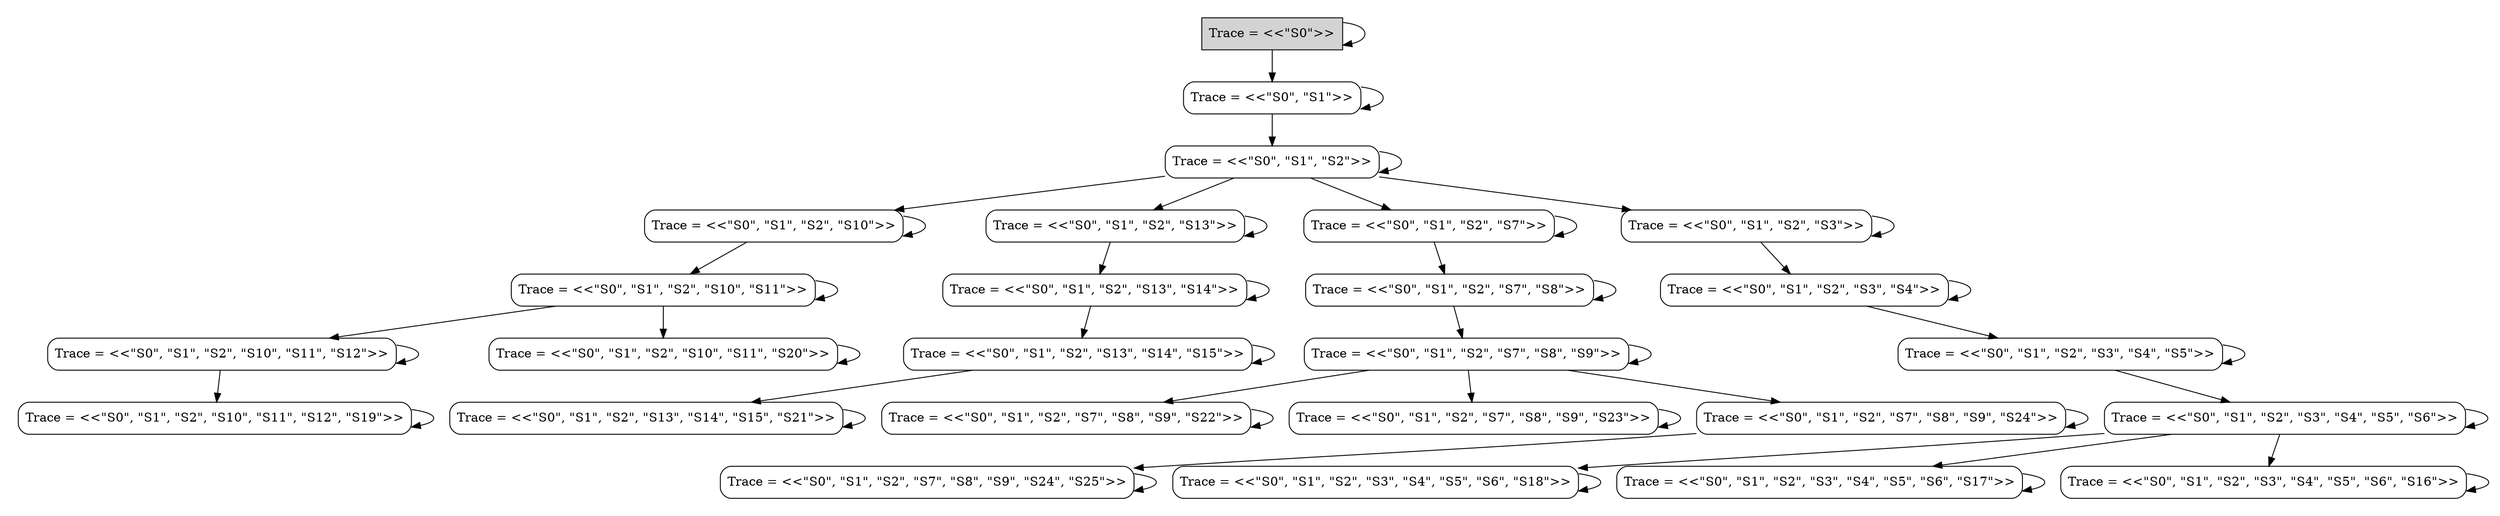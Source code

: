 digraph DiskGraph {
node [shape=box,style=rounded]
nodesep=0.35;
subgraph cluster_graph {
color="white";
9170330862829481085 [label="Trace = <<\"S0\">>",style = filled]
9170330862829481085 -> 9170330862829481085;
9170330862829481085 [label="Trace = <<\"S0\">>",tooltip="Trace = <<\"S0\">>"];
9170330862829481085 -> 2664060799627255119;
2664060799627255119 [label="Trace = <<\"S0\", \"S1\">>",tooltip="Trace = <<\"S0\", \"S1\">>"];
2664060799627255119 -> -5832071712998848056;
-5832071712998848056 [label="Trace = <<\"S0\", \"S1\", \"S2\">>",tooltip="Trace = <<\"S0\", \"S1\", \"S2\">>"];
2664060799627255119 -> 2664060799627255119;
2664060799627255119 [label="Trace = <<\"S0\", \"S1\">>",tooltip="Trace = <<\"S0\", \"S1\">>"];
-5832071712998848056 -> -252126577696239870;
-252126577696239870 [label="Trace = <<\"S0\", \"S1\", \"S2\", \"S10\">>",tooltip="Trace = <<\"S0\", \"S1\", \"S2\", \"S10\">>"];
-5832071712998848056 -> 4341198567024132629;
4341198567024132629 [label="Trace = <<\"S0\", \"S1\", \"S2\", \"S13\">>",tooltip="Trace = <<\"S0\", \"S1\", \"S2\", \"S13\">>"];
-5832071712998848056 -> -8066259051006430298;
-8066259051006430298 [label="Trace = <<\"S0\", \"S1\", \"S2\", \"S7\">>",tooltip="Trace = <<\"S0\", \"S1\", \"S2\", \"S7\">>"];
-5832071712998848056 -> -5832071712998848056;
-5832071712998848056 [label="Trace = <<\"S0\", \"S1\", \"S2\">>",tooltip="Trace = <<\"S0\", \"S1\", \"S2\">>"];
-5832071712998848056 -> 2425953285808882860;
2425953285808882860 [label="Trace = <<\"S0\", \"S1\", \"S2\", \"S3\">>",tooltip="Trace = <<\"S0\", \"S1\", \"S2\", \"S3\">>"];
-8066259051006430298 -> -2053438876718816303;
-2053438876718816303 [label="Trace = <<\"S0\", \"S1\", \"S2\", \"S7\", \"S8\">>",tooltip="Trace = <<\"S0\", \"S1\", \"S2\", \"S7\", \"S8\">>"];
-8066259051006430298 -> -8066259051006430298;
-8066259051006430298 [label="Trace = <<\"S0\", \"S1\", \"S2\", \"S7\">>",tooltip="Trace = <<\"S0\", \"S1\", \"S2\", \"S7\">>"];
-2053438876718816303 -> -2053438876718816303;
-2053438876718816303 [label="Trace = <<\"S0\", \"S1\", \"S2\", \"S7\", \"S8\">>",tooltip="Trace = <<\"S0\", \"S1\", \"S2\", \"S7\", \"S8\">>"];
-2053438876718816303 -> 6520205169727452730;
6520205169727452730 [label="Trace = <<\"S0\", \"S1\", \"S2\", \"S7\", \"S8\", \"S9\">>",tooltip="Trace = <<\"S0\", \"S1\", \"S2\", \"S7\", \"S8\", \"S9\">>"];
6520205169727452730 -> -7333336047462694780;
-7333336047462694780 [label="Trace = <<\"S0\", \"S1\", \"S2\", \"S7\", \"S8\", \"S9\", \"S22\">>",tooltip="Trace = <<\"S0\", \"S1\", \"S2\", \"S7\", \"S8\", \"S9\", \"S22\">>"];
6520205169727452730 -> 168785333749495318;
168785333749495318 [label="Trace = <<\"S0\", \"S1\", \"S2\", \"S7\", \"S8\", \"S9\", \"S23\">>",tooltip="Trace = <<\"S0\", \"S1\", \"S2\", \"S7\", \"S8\", \"S9\", \"S23\">>"];
6520205169727452730 -> 6520205169727452730;
6520205169727452730 [label="Trace = <<\"S0\", \"S1\", \"S2\", \"S7\", \"S8\", \"S9\">>",tooltip="Trace = <<\"S0\", \"S1\", \"S2\", \"S7\", \"S8\", \"S9\">>"];
6520205169727452730 -> 8308222101824949259;
8308222101824949259 [label="Trace = <<\"S0\", \"S1\", \"S2\", \"S7\", \"S8\", \"S9\", \"S24\">>",tooltip="Trace = <<\"S0\", \"S1\", \"S2\", \"S7\", \"S8\", \"S9\", \"S24\">>"];
-7333336047462694780 -> -7333336047462694780;
-7333336047462694780 [label="Trace = <<\"S0\", \"S1\", \"S2\", \"S7\", \"S8\", \"S9\", \"S22\">>",tooltip="Trace = <<\"S0\", \"S1\", \"S2\", \"S7\", \"S8\", \"S9\", \"S22\">>"];
168785333749495318 -> 168785333749495318;
168785333749495318 [label="Trace = <<\"S0\", \"S1\", \"S2\", \"S7\", \"S8\", \"S9\", \"S23\">>",tooltip="Trace = <<\"S0\", \"S1\", \"S2\", \"S7\", \"S8\", \"S9\", \"S23\">>"];
-252126577696239870 -> -252126577696239870;
-252126577696239870 [label="Trace = <<\"S0\", \"S1\", \"S2\", \"S10\">>",tooltip="Trace = <<\"S0\", \"S1\", \"S2\", \"S10\">>"];
-252126577696239870 -> -1928758527669000172;
-1928758527669000172 [label="Trace = <<\"S0\", \"S1\", \"S2\", \"S10\", \"S11\">>",tooltip="Trace = <<\"S0\", \"S1\", \"S2\", \"S10\", \"S11\">>"];
2425953285808882860 -> -5203303632737068719;
-5203303632737068719 [label="Trace = <<\"S0\", \"S1\", \"S2\", \"S3\", \"S4\">>",tooltip="Trace = <<\"S0\", \"S1\", \"S2\", \"S3\", \"S4\">>"];
2425953285808882860 -> 2425953285808882860;
2425953285808882860 [label="Trace = <<\"S0\", \"S1\", \"S2\", \"S3\">>",tooltip="Trace = <<\"S0\", \"S1\", \"S2\", \"S3\">>"];
8308222101824949259 -> -4863793982989531791;
-4863793982989531791 [label="Trace = <<\"S0\", \"S1\", \"S2\", \"S7\", \"S8\", \"S9\", \"S24\", \"S25\">>",tooltip="Trace = <<\"S0\", \"S1\", \"S2\", \"S7\", \"S8\", \"S9\", \"S24\", \"S25\">>"];
8308222101824949259 -> 8308222101824949259;
8308222101824949259 [label="Trace = <<\"S0\", \"S1\", \"S2\", \"S7\", \"S8\", \"S9\", \"S24\">>",tooltip="Trace = <<\"S0\", \"S1\", \"S2\", \"S7\", \"S8\", \"S9\", \"S24\">>"];
4341198567024132629 -> 4341198567024132629;
4341198567024132629 [label="Trace = <<\"S0\", \"S1\", \"S2\", \"S13\">>",tooltip="Trace = <<\"S0\", \"S1\", \"S2\", \"S13\">>"];
4341198567024132629 -> -6474055388344619363;
-6474055388344619363 [label="Trace = <<\"S0\", \"S1\", \"S2\", \"S13\", \"S14\">>",tooltip="Trace = <<\"S0\", \"S1\", \"S2\", \"S13\", \"S14\">>"];
2607233131598887930 -> 2607233131598887930;
2607233131598887930 [label="Trace = <<\"S0\", \"S1\", \"S2\", \"S10\", \"S11\", \"S12\">>",tooltip="Trace = <<\"S0\", \"S1\", \"S2\", \"S10\", \"S11\", \"S12\">>"];
2607233131598887930 -> 4039982788048234765;
4039982788048234765 [label="Trace = <<\"S0\", \"S1\", \"S2\", \"S10\", \"S11\", \"S12\", \"S19\">>",tooltip="Trace = <<\"S0\", \"S1\", \"S2\", \"S10\", \"S11\", \"S12\", \"S19\">>"];
-5685809947257719749 -> 147561577784110880;
147561577784110880 [label="Trace = <<\"S0\", \"S1\", \"S2\", \"S3\", \"S4\", \"S5\", \"S6\">>",tooltip="Trace = <<\"S0\", \"S1\", \"S2\", \"S3\", \"S4\", \"S5\", \"S6\">>"];
-5685809947257719749 -> -5685809947257719749;
-5685809947257719749 [label="Trace = <<\"S0\", \"S1\", \"S2\", \"S3\", \"S4\", \"S5\">>",tooltip="Trace = <<\"S0\", \"S1\", \"S2\", \"S3\", \"S4\", \"S5\">>"];
1992779709024950405 -> 1992779709024950405;
1992779709024950405 [label="Trace = <<\"S0\", \"S1\", \"S2\", \"S10\", \"S11\", \"S20\">>",tooltip="Trace = <<\"S0\", \"S1\", \"S2\", \"S10\", \"S11\", \"S20\">>"];
-4863793982989531791 -> -4863793982989531791;
-4863793982989531791 [label="Trace = <<\"S0\", \"S1\", \"S2\", \"S7\", \"S8\", \"S9\", \"S24\", \"S25\">>",tooltip="Trace = <<\"S0\", \"S1\", \"S2\", \"S7\", \"S8\", \"S9\", \"S24\", \"S25\">>"];
-6474055388344619363 -> -3395854490494475660;
-3395854490494475660 [label="Trace = <<\"S0\", \"S1\", \"S2\", \"S13\", \"S14\", \"S15\">>",tooltip="Trace = <<\"S0\", \"S1\", \"S2\", \"S13\", \"S14\", \"S15\">>"];
-6474055388344619363 -> -6474055388344619363;
-6474055388344619363 [label="Trace = <<\"S0\", \"S1\", \"S2\", \"S13\", \"S14\">>",tooltip="Trace = <<\"S0\", \"S1\", \"S2\", \"S13\", \"S14\">>"];
-1928758527669000172 -> -1928758527669000172;
-1928758527669000172 [label="Trace = <<\"S0\", \"S1\", \"S2\", \"S10\", \"S11\">>",tooltip="Trace = <<\"S0\", \"S1\", \"S2\", \"S10\", \"S11\">>"];
-1928758527669000172 -> 1992779709024950405;
-1928758527669000172 -> 2607233131598887930;
4039982788048234765 -> 4039982788048234765;
4039982788048234765 [label="Trace = <<\"S0\", \"S1\", \"S2\", \"S10\", \"S11\", \"S12\", \"S19\">>",tooltip="Trace = <<\"S0\", \"S1\", \"S2\", \"S10\", \"S11\", \"S12\", \"S19\">>"];
147561577784110880 -> 147561577784110880;
147561577784110880 [label="Trace = <<\"S0\", \"S1\", \"S2\", \"S3\", \"S4\", \"S5\", \"S6\">>",tooltip="Trace = <<\"S0\", \"S1\", \"S2\", \"S3\", \"S4\", \"S5\", \"S6\">>"];
147561577784110880 -> 3615679465271203268;
3615679465271203268 [label="Trace = <<\"S0\", \"S1\", \"S2\", \"S3\", \"S4\", \"S5\", \"S6\", \"S18\">>",tooltip="Trace = <<\"S0\", \"S1\", \"S2\", \"S3\", \"S4\", \"S5\", \"S6\", \"S18\">>"];
147561577784110880 -> 5221397066807678828;
5221397066807678828 [label="Trace = <<\"S0\", \"S1\", \"S2\", \"S3\", \"S4\", \"S5\", \"S6\", \"S17\">>",tooltip="Trace = <<\"S0\", \"S1\", \"S2\", \"S3\", \"S4\", \"S5\", \"S6\", \"S17\">>"];
147561577784110880 -> -3451089794827623938;
-3451089794827623938 [label="Trace = <<\"S0\", \"S1\", \"S2\", \"S3\", \"S4\", \"S5\", \"S6\", \"S16\">>",tooltip="Trace = <<\"S0\", \"S1\", \"S2\", \"S3\", \"S4\", \"S5\", \"S6\", \"S16\">>"];
-3451089794827623938 -> -3451089794827623938;
-3451089794827623938 [label="Trace = <<\"S0\", \"S1\", \"S2\", \"S3\", \"S4\", \"S5\", \"S6\", \"S16\">>",tooltip="Trace = <<\"S0\", \"S1\", \"S2\", \"S3\", \"S4\", \"S5\", \"S6\", \"S16\">>"];
5221397066807678828 -> 5221397066807678828;
5221397066807678828 [label="Trace = <<\"S0\", \"S1\", \"S2\", \"S3\", \"S4\", \"S5\", \"S6\", \"S17\">>",tooltip="Trace = <<\"S0\", \"S1\", \"S2\", \"S3\", \"S4\", \"S5\", \"S6\", \"S17\">>"];
3615679465271203268 -> 3615679465271203268;
3615679465271203268 [label="Trace = <<\"S0\", \"S1\", \"S2\", \"S3\", \"S4\", \"S5\", \"S6\", \"S18\">>",tooltip="Trace = <<\"S0\", \"S1\", \"S2\", \"S3\", \"S4\", \"S5\", \"S6\", \"S18\">>"];
-3395854490494475660 -> -3395854490494475660;
-3395854490494475660 [label="Trace = <<\"S0\", \"S1\", \"S2\", \"S13\", \"S14\", \"S15\">>",tooltip="Trace = <<\"S0\", \"S1\", \"S2\", \"S13\", \"S14\", \"S15\">>"];
-3395854490494475660 -> 1952814681642040106;
1952814681642040106 [label="Trace = <<\"S0\", \"S1\", \"S2\", \"S13\", \"S14\", \"S15\", \"S21\">>",tooltip="Trace = <<\"S0\", \"S1\", \"S2\", \"S13\", \"S14\", \"S15\", \"S21\">>"];
-5203303632737068719 -> -5203303632737068719;
-5203303632737068719 [label="Trace = <<\"S0\", \"S1\", \"S2\", \"S3\", \"S4\">>",tooltip="Trace = <<\"S0\", \"S1\", \"S2\", \"S3\", \"S4\">>"];
-5203303632737068719 -> -5685809947257719749;
1952814681642040106 -> 1952814681642040106;
1952814681642040106 [label="Trace = <<\"S0\", \"S1\", \"S2\", \"S13\", \"S14\", \"S15\", \"S21\">>",tooltip="Trace = <<\"S0\", \"S1\", \"S2\", \"S13\", \"S14\", \"S15\", \"S21\">>"];
{rank = same; 9170330862829481085;}
{rank = same; 2664060799627255119;}
{rank = same; -5832071712998848056;}
{rank = same; -8066259051006430298;4341198567024132629;2425953285808882860;-252126577696239870;}
{rank = same; -1928758527669000172;-5203303632737068719;-6474055388344619363;-2053438876718816303;}
{rank = same; -5685809947257719749;-3395854490494475660;2607233131598887930;6520205169727452730;1992779709024950405;}
{rank = same; -7333336047462694780;168785333749495318;4039982788048234765;147561577784110880;1952814681642040106;8308222101824949259;}
{rank = same; 3615679465271203268;-3451089794827623938;5221397066807678828;-4863793982989531791;}
}
}